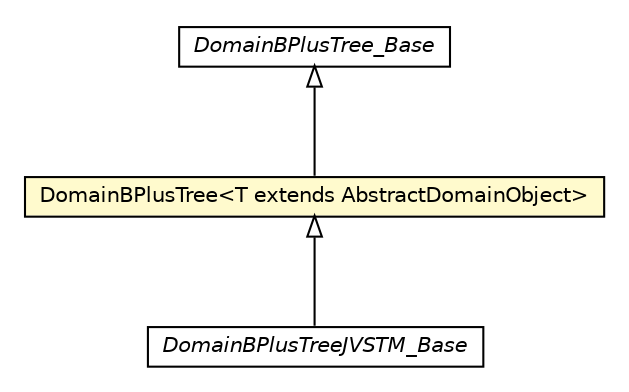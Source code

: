 #!/usr/local/bin/dot
#
# Class diagram 
# Generated by UMLGraph version 5.1 (http://www.umlgraph.org/)
#

digraph G {
	edge [fontname="Helvetica",fontsize=10,labelfontname="Helvetica",labelfontsize=10];
	node [fontname="Helvetica",fontsize=10,shape=plaintext];
	nodesep=0.25;
	ranksep=0.5;
	// pt.ist.fenixframework.DomainBPlusTreeJVSTM_Base
	c75828 [label=<<table title="pt.ist.fenixframework.DomainBPlusTreeJVSTM_Base" border="0" cellborder="1" cellspacing="0" cellpadding="2" port="p" href="../../DomainBPlusTreeJVSTM_Base.html">
		<tr><td><table border="0" cellspacing="0" cellpadding="1">
<tr><td align="center" balign="center"><font face="Helvetica-Oblique"> DomainBPlusTreeJVSTM_Base </font></td></tr>
		</table></td></tr>
		</table>>, fontname="Helvetica", fontcolor="black", fontsize=10.0];
	// pt.ist.fenixframework.adt.bplustree.DomainBPlusTree_Base
	c75984 [label=<<table title="pt.ist.fenixframework.adt.bplustree.DomainBPlusTree_Base" border="0" cellborder="1" cellspacing="0" cellpadding="2" port="p" href="./DomainBPlusTree_Base.html">
		<tr><td><table border="0" cellspacing="0" cellpadding="1">
<tr><td align="center" balign="center"><font face="Helvetica-Oblique"> DomainBPlusTree_Base </font></td></tr>
		</table></td></tr>
		</table>>, fontname="Helvetica", fontcolor="black", fontsize=10.0];
	// pt.ist.fenixframework.adt.bplustree.DomainBPlusTree<T extends pt.ist.fenixframework.core.AbstractDomainObject>
	c75985 [label=<<table title="pt.ist.fenixframework.adt.bplustree.DomainBPlusTree" border="0" cellborder="1" cellspacing="0" cellpadding="2" port="p" bgcolor="lemonChiffon" href="./DomainBPlusTree.html">
		<tr><td><table border="0" cellspacing="0" cellpadding="1">
<tr><td align="center" balign="center"> DomainBPlusTree&lt;T extends AbstractDomainObject&gt; </td></tr>
		</table></td></tr>
		</table>>, fontname="Helvetica", fontcolor="black", fontsize=10.0];
	//pt.ist.fenixframework.DomainBPlusTreeJVSTM_Base extends pt.ist.fenixframework.adt.bplustree.DomainBPlusTree
	c75985:p -> c75828:p [dir=back,arrowtail=empty];
	//pt.ist.fenixframework.adt.bplustree.DomainBPlusTree<T extends pt.ist.fenixframework.core.AbstractDomainObject> extends pt.ist.fenixframework.adt.bplustree.DomainBPlusTree_Base
	c75984:p -> c75985:p [dir=back,arrowtail=empty];
}

